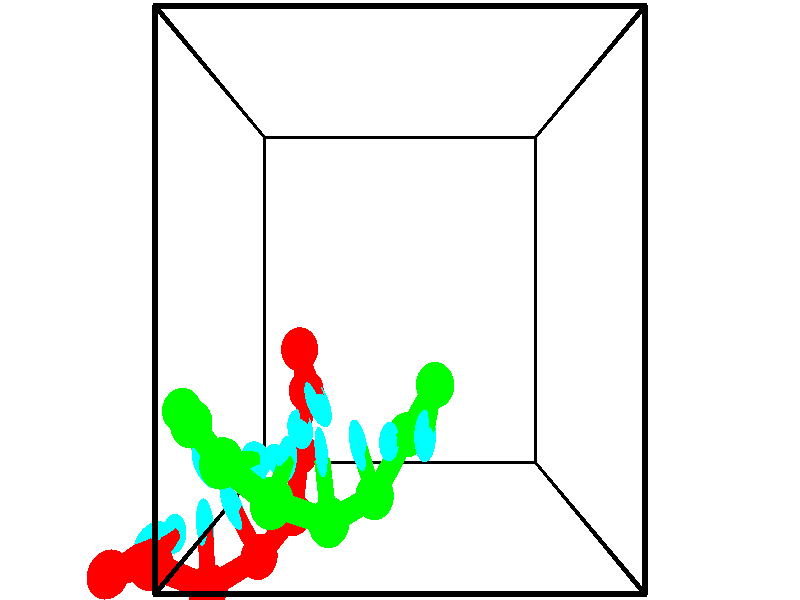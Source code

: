 // switches for output
#declare DRAW_BASES = 1; // possible values are 0, 1; only relevant for DNA ribbons
#declare DRAW_BASES_TYPE = 3; // possible values are 1, 2, 3; only relevant for DNA ribbons
#declare DRAW_FOG = 0; // set to 1 to enable fog

#include "colors.inc"

#include "transforms.inc"
background { rgb <1, 1, 1>}

#default {
   normal{
       ripples 0.25
       frequency 0.20
       turbulence 0.2
       lambda 5
   }
	finish {
		phong 0.1
		phong_size 40.
	}
}

// original window dimensions: 1024x640


// camera settings

camera {
	sky <-0, 1, 0>
	up <-0, 1, 0>
	right 1.6 * <1, 0, 0>
	location <2.5, 2.5, 11.1562>
	look_at <2.5, 2.5, 2.5>
	direction <0, 0, -8.6562>
	angle 67.0682
}


# declare cpy_camera_pos = <2.5, 2.5, 11.1562>;
# if (DRAW_FOG = 1)
fog {
	fog_type 2
	up vnormalize(cpy_camera_pos)
	color rgbt<1,1,1,0.3>
	distance 1e-5
	fog_alt 3e-3
	fog_offset 4
}
# end


// LIGHTS

# declare lum = 6;
global_settings {
	ambient_light rgb lum * <0.05, 0.05, 0.05>
	max_trace_level 15
}# declare cpy_direct_light_amount = 0.25;
light_source
{	1000 * <-1, -1, 1>,
	rgb lum * cpy_direct_light_amount
	parallel
}

light_source
{	1000 * <1, 1, -1>,
	rgb lum * cpy_direct_light_amount
	parallel
}

// strand 0

// nucleotide -1

// particle -1
sphere {
	<-1.241443, -0.433351, 3.408635> 0.250000
	pigment { color rgbt <1,0,0,0> }
	no_shadow
}
cylinder {
	<-1.060890, -0.348160, 3.062018>,  <-0.952558, -0.297045, 2.854048>, 0.100000
	pigment { color rgbt <1,0,0,0> }
	no_shadow
}
cylinder {
	<-1.060890, -0.348160, 3.062018>,  <-1.241443, -0.433351, 3.408635>, 0.100000
	pigment { color rgbt <1,0,0,0> }
	no_shadow
}

// particle -1
sphere {
	<-1.060890, -0.348160, 3.062018> 0.100000
	pigment { color rgbt <1,0,0,0> }
	no_shadow
}
sphere {
	0, 1
	scale<0.080000,0.200000,0.300000>
	matrix <0.828956, 0.259353, 0.495548,
		0.330282, -0.942006, -0.059483,
		0.451382, 0.212980, -0.866541,
		-0.925475, -0.284266, 2.802056>
	pigment { color rgbt <0,1,1,0> }
	no_shadow
}
cylinder {
	<-0.589356, -0.245923, 3.649100>,  <-1.241443, -0.433351, 3.408635>, 0.130000
	pigment { color rgbt <1,0,0,0> }
	no_shadow
}

// nucleotide -1

// particle -1
sphere {
	<-0.589356, -0.245923, 3.649100> 0.250000
	pigment { color rgbt <1,0,0,0> }
	no_shadow
}
cylinder {
	<-0.574982, -0.186945, 3.253733>,  <-0.566357, -0.151558, 3.016513>, 0.100000
	pigment { color rgbt <1,0,0,0> }
	no_shadow
}
cylinder {
	<-0.574982, -0.186945, 3.253733>,  <-0.589356, -0.245923, 3.649100>, 0.100000
	pigment { color rgbt <1,0,0,0> }
	no_shadow
}

// particle -1
sphere {
	<-0.574982, -0.186945, 3.253733> 0.100000
	pigment { color rgbt <1,0,0,0> }
	no_shadow
}
sphere {
	0, 1
	scale<0.080000,0.200000,0.300000>
	matrix <0.910586, 0.402681, 0.093176,
		0.411755, -0.903387, -0.119791,
		0.035937, 0.147446, -0.988417,
		-0.564201, -0.142711, 2.957207>
	pigment { color rgbt <0,1,1,0> }
	no_shadow
}
cylinder {
	<-0.013864, -0.644053, 3.249370>,  <-0.589356, -0.245923, 3.649100>, 0.130000
	pigment { color rgbt <1,0,0,0> }
	no_shadow
}

// nucleotide -1

// particle -1
sphere {
	<-0.013864, -0.644053, 3.249370> 0.250000
	pigment { color rgbt <1,0,0,0> }
	no_shadow
}
cylinder {
	<-0.101616, -0.310230, 3.047227>,  <-0.154267, -0.109936, 2.925941>, 0.100000
	pigment { color rgbt <1,0,0,0> }
	no_shadow
}
cylinder {
	<-0.101616, -0.310230, 3.047227>,  <-0.013864, -0.644053, 3.249370>, 0.100000
	pigment { color rgbt <1,0,0,0> }
	no_shadow
}

// particle -1
sphere {
	<-0.101616, -0.310230, 3.047227> 0.100000
	pigment { color rgbt <1,0,0,0> }
	no_shadow
}
sphere {
	0, 1
	scale<0.080000,0.200000,0.300000>
	matrix <0.953870, 0.292278, 0.068591,
		0.204949, -0.466998, -0.860180,
		-0.219380, 0.834558, -0.505358,
		-0.167430, -0.059863, 2.895620>
	pigment { color rgbt <0,1,1,0> }
	no_shadow
}
cylinder {
	<0.548185, -0.466857, 2.789723>,  <-0.013864, -0.644053, 3.249370>, 0.130000
	pigment { color rgbt <1,0,0,0> }
	no_shadow
}

// nucleotide -1

// particle -1
sphere {
	<0.548185, -0.466857, 2.789723> 0.250000
	pigment { color rgbt <1,0,0,0> }
	no_shadow
}
cylinder {
	<0.360573, -0.119646, 2.854888>,  <0.248006, 0.088680, 2.893987>, 0.100000
	pigment { color rgbt <1,0,0,0> }
	no_shadow
}
cylinder {
	<0.360573, -0.119646, 2.854888>,  <0.548185, -0.466857, 2.789723>, 0.100000
	pigment { color rgbt <1,0,0,0> }
	no_shadow
}

// particle -1
sphere {
	<0.360573, -0.119646, 2.854888> 0.100000
	pigment { color rgbt <1,0,0,0> }
	no_shadow
}
sphere {
	0, 1
	scale<0.080000,0.200000,0.300000>
	matrix <0.882724, 0.454803, 0.118120,
		0.028439, 0.199208, -0.979544,
		-0.469030, 0.868027, 0.162912,
		0.219864, 0.140762, 2.903762>
	pigment { color rgbt <0,1,1,0> }
	no_shadow
}
cylinder {
	<0.979307, -0.045572, 2.545559>,  <0.548185, -0.466857, 2.789723>, 0.130000
	pigment { color rgbt <1,0,0,0> }
	no_shadow
}

// nucleotide -1

// particle -1
sphere {
	<0.979307, -0.045572, 2.545559> 0.250000
	pigment { color rgbt <1,0,0,0> }
	no_shadow
}
cylinder {
	<0.731201, 0.215406, 2.719725>,  <0.582338, 0.371994, 2.824224>, 0.100000
	pigment { color rgbt <1,0,0,0> }
	no_shadow
}
cylinder {
	<0.731201, 0.215406, 2.719725>,  <0.979307, -0.045572, 2.545559>, 0.100000
	pigment { color rgbt <1,0,0,0> }
	no_shadow
}

// particle -1
sphere {
	<0.731201, 0.215406, 2.719725> 0.100000
	pigment { color rgbt <1,0,0,0> }
	no_shadow
}
sphere {
	0, 1
	scale<0.080000,0.200000,0.300000>
	matrix <0.769240, 0.614542, 0.174951,
		-0.153434, 0.443453, -0.883067,
		-0.620264, 0.652447, 0.435414,
		0.545122, 0.411140, 2.850349>
	pigment { color rgbt <0,1,1,0> }
	no_shadow
}
cylinder {
	<1.026039, 0.604168, 2.215334>,  <0.979307, -0.045572, 2.545559>, 0.130000
	pigment { color rgbt <1,0,0,0> }
	no_shadow
}

// nucleotide -1

// particle -1
sphere {
	<1.026039, 0.604168, 2.215334> 0.250000
	pigment { color rgbt <1,0,0,0> }
	no_shadow
}
cylinder {
	<0.915245, 0.645533, 2.597451>,  <0.848769, 0.670352, 2.826722>, 0.100000
	pigment { color rgbt <1,0,0,0> }
	no_shadow
}
cylinder {
	<0.915245, 0.645533, 2.597451>,  <1.026039, 0.604168, 2.215334>, 0.100000
	pigment { color rgbt <1,0,0,0> }
	no_shadow
}

// particle -1
sphere {
	<0.915245, 0.645533, 2.597451> 0.100000
	pigment { color rgbt <1,0,0,0> }
	no_shadow
}
sphere {
	0, 1
	scale<0.080000,0.200000,0.300000>
	matrix <0.808753, 0.561924, 0.173666,
		-0.518843, 0.820700, -0.239279,
		-0.276984, 0.103413, 0.955294,
		0.832150, 0.676556, 2.884039>
	pigment { color rgbt <0,1,1,0> }
	no_shadow
}
cylinder {
	<1.134243, 1.400412, 2.356824>,  <1.026039, 0.604168, 2.215334>, 0.130000
	pigment { color rgbt <1,0,0,0> }
	no_shadow
}

// nucleotide -1

// particle -1
sphere {
	<1.134243, 1.400412, 2.356824> 0.250000
	pigment { color rgbt <1,0,0,0> }
	no_shadow
}
cylinder {
	<1.140961, 1.196615, 2.700949>,  <1.144991, 1.074337, 2.907423>, 0.100000
	pigment { color rgbt <1,0,0,0> }
	no_shadow
}
cylinder {
	<1.140961, 1.196615, 2.700949>,  <1.134243, 1.400412, 2.356824>, 0.100000
	pigment { color rgbt <1,0,0,0> }
	no_shadow
}

// particle -1
sphere {
	<1.140961, 1.196615, 2.700949> 0.100000
	pigment { color rgbt <1,0,0,0> }
	no_shadow
}
sphere {
	0, 1
	scale<0.080000,0.200000,0.300000>
	matrix <0.648473, 0.660477, 0.378487,
		-0.761052, 0.551533, 0.341484,
		0.016794, -0.509492, 0.860312,
		1.145999, 1.043768, 2.959042>
	pigment { color rgbt <0,1,1,0> }
	no_shadow
}
cylinder {
	<1.125745, 1.938295, 2.888988>,  <1.134243, 1.400412, 2.356824>, 0.130000
	pigment { color rgbt <1,0,0,0> }
	no_shadow
}

// nucleotide -1

// particle -1
sphere {
	<1.125745, 1.938295, 2.888988> 0.250000
	pigment { color rgbt <1,0,0,0> }
	no_shadow
}
cylinder {
	<1.292274, 1.612703, 3.051032>,  <1.392192, 1.417348, 3.148258>, 0.100000
	pigment { color rgbt <1,0,0,0> }
	no_shadow
}
cylinder {
	<1.292274, 1.612703, 3.051032>,  <1.125745, 1.938295, 2.888988>, 0.100000
	pigment { color rgbt <1,0,0,0> }
	no_shadow
}

// particle -1
sphere {
	<1.292274, 1.612703, 3.051032> 0.100000
	pigment { color rgbt <1,0,0,0> }
	no_shadow
}
sphere {
	0, 1
	scale<0.080000,0.200000,0.300000>
	matrix <0.710786, 0.569215, 0.413252,
		-0.566973, 0.115901, 0.815542,
		0.416323, -0.813979, 0.405110,
		1.417171, 1.368510, 3.172565>
	pigment { color rgbt <0,1,1,0> }
	no_shadow
}
// strand 1

// nucleotide -1

// particle -1
sphere {
	<2.958837, 1.573130, 3.259017> 0.250000
	pigment { color rgbt <0,1,0,0> }
	no_shadow
}
cylinder {
	<2.873741, 1.313048, 3.550763>,  <2.822684, 1.156999, 3.725811>, 0.100000
	pigment { color rgbt <0,1,0,0> }
	no_shadow
}
cylinder {
	<2.873741, 1.313048, 3.550763>,  <2.958837, 1.573130, 3.259017>, 0.100000
	pigment { color rgbt <0,1,0,0> }
	no_shadow
}

// particle -1
sphere {
	<2.873741, 1.313048, 3.550763> 0.100000
	pigment { color rgbt <0,1,0,0> }
	no_shadow
}
sphere {
	0, 1
	scale<0.080000,0.200000,0.300000>
	matrix <-0.822061, -0.284386, -0.493296,
		0.528165, -0.704527, -0.474008,
		-0.212739, -0.650205, 0.729367,
		2.809920, 1.117986, 3.769573>
	pigment { color rgbt <0,1,1,0> }
	no_shadow
}
cylinder {
	<2.590697, 0.977004, 2.964890>,  <2.958837, 1.573130, 3.259017>, 0.130000
	pigment { color rgbt <0,1,0,0> }
	no_shadow
}

// nucleotide -1

// particle -1
sphere {
	<2.590697, 0.977004, 2.964890> 0.250000
	pigment { color rgbt <0,1,0,0> }
	no_shadow
}
cylinder {
	<2.463760, 1.006331, 3.343080>,  <2.387599, 1.023927, 3.569993>, 0.100000
	pigment { color rgbt <0,1,0,0> }
	no_shadow
}
cylinder {
	<2.463760, 1.006331, 3.343080>,  <2.590697, 0.977004, 2.964890>, 0.100000
	pigment { color rgbt <0,1,0,0> }
	no_shadow
}

// particle -1
sphere {
	<2.463760, 1.006331, 3.343080> 0.100000
	pigment { color rgbt <0,1,0,0> }
	no_shadow
}
sphere {
	0, 1
	scale<0.080000,0.200000,0.300000>
	matrix <-0.946585, -0.084616, -0.311153,
		0.057189, -0.993713, 0.096253,
		-0.317341, 0.073317, 0.945473,
		2.368558, 1.028327, 3.626721>
	pigment { color rgbt <0,1,1,0> }
	no_shadow
}
cylinder {
	<2.169781, 0.374738, 3.306992>,  <2.590697, 0.977003, 2.964890>, 0.130000
	pigment { color rgbt <0,1,0,0> }
	no_shadow
}

// nucleotide -1

// particle -1
sphere {
	<2.169781, 0.374738, 3.306992> 0.250000
	pigment { color rgbt <0,1,0,0> }
	no_shadow
}
cylinder {
	<2.063004, 0.722620, 3.473054>,  <1.998937, 0.931350, 3.572691>, 0.100000
	pigment { color rgbt <0,1,0,0> }
	no_shadow
}
cylinder {
	<2.063004, 0.722620, 3.473054>,  <2.169781, 0.374738, 3.306992>, 0.100000
	pigment { color rgbt <0,1,0,0> }
	no_shadow
}

// particle -1
sphere {
	<2.063004, 0.722620, 3.473054> 0.100000
	pigment { color rgbt <0,1,0,0> }
	no_shadow
}
sphere {
	0, 1
	scale<0.080000,0.200000,0.300000>
	matrix <-0.953890, -0.177103, -0.242339,
		-0.137238, -0.460705, 0.876879,
		-0.266945, 0.869704, 0.415156,
		1.982920, 0.983532, 3.597600>
	pigment { color rgbt <0,1,1,0> }
	no_shadow
}
cylinder {
	<1.634215, 0.238261, 3.784019>,  <2.169781, 0.374738, 3.306992>, 0.130000
	pigment { color rgbt <0,1,0,0> }
	no_shadow
}

// nucleotide -1

// particle -1
sphere {
	<1.634215, 0.238261, 3.784019> 0.250000
	pigment { color rgbt <0,1,0,0> }
	no_shadow
}
cylinder {
	<1.561409, 0.597414, 3.623681>,  <1.517726, 0.812906, 3.527478>, 0.100000
	pigment { color rgbt <0,1,0,0> }
	no_shadow
}
cylinder {
	<1.561409, 0.597414, 3.623681>,  <1.634215, 0.238261, 3.784019>, 0.100000
	pigment { color rgbt <0,1,0,0> }
	no_shadow
}

// particle -1
sphere {
	<1.561409, 0.597414, 3.623681> 0.100000
	pigment { color rgbt <0,1,0,0> }
	no_shadow
}
sphere {
	0, 1
	scale<0.080000,0.200000,0.300000>
	matrix <-0.983288, -0.167825, 0.070564,
		-0.003914, 0.406991, 0.913424,
		-0.182014, 0.897883, -0.400846,
		1.506805, 0.866779, 3.503427>
	pigment { color rgbt <0,1,1,0> }
	no_shadow
}
cylinder {
	<1.007180, 0.528046, 4.124022>,  <1.634215, 0.238261, 3.784019>, 0.130000
	pigment { color rgbt <0,1,0,0> }
	no_shadow
}

// nucleotide -1

// particle -1
sphere {
	<1.007180, 0.528046, 4.124022> 0.250000
	pigment { color rgbt <0,1,0,0> }
	no_shadow
}
cylinder {
	<1.041664, 0.697558, 3.763360>,  <1.062355, 0.799265, 3.546963>, 0.100000
	pigment { color rgbt <0,1,0,0> }
	no_shadow
}
cylinder {
	<1.041664, 0.697558, 3.763360>,  <1.007180, 0.528046, 4.124022>, 0.100000
	pigment { color rgbt <0,1,0,0> }
	no_shadow
}

// particle -1
sphere {
	<1.041664, 0.697558, 3.763360> 0.100000
	pigment { color rgbt <0,1,0,0> }
	no_shadow
}
sphere {
	0, 1
	scale<0.080000,0.200000,0.300000>
	matrix <-0.954993, -0.222675, -0.195969,
		-0.283823, 0.877968, 0.385509,
		0.086211, 0.423779, -0.901654,
		1.067527, 0.824692, 3.492864>
	pigment { color rgbt <0,1,1,0> }
	no_shadow
}
cylinder {
	<0.399604, 0.899884, 4.054025>,  <1.007180, 0.528046, 4.124022>, 0.130000
	pigment { color rgbt <0,1,0,0> }
	no_shadow
}

// nucleotide -1

// particle -1
sphere {
	<0.399604, 0.899884, 4.054025> 0.250000
	pigment { color rgbt <0,1,0,0> }
	no_shadow
}
cylinder {
	<0.546822, 0.838408, 3.687217>,  <0.635152, 0.801522, 3.467133>, 0.100000
	pigment { color rgbt <0,1,0,0> }
	no_shadow
}
cylinder {
	<0.546822, 0.838408, 3.687217>,  <0.399604, 0.899884, 4.054025>, 0.100000
	pigment { color rgbt <0,1,0,0> }
	no_shadow
}

// particle -1
sphere {
	<0.546822, 0.838408, 3.687217> 0.100000
	pigment { color rgbt <0,1,0,0> }
	no_shadow
}
sphere {
	0, 1
	scale<0.080000,0.200000,0.300000>
	matrix <-0.884256, -0.362765, -0.294096,
		-0.287462, 0.919119, -0.269415,
		0.368044, -0.153691, -0.917019,
		0.657235, 0.792301, 3.412112>
	pigment { color rgbt <0,1,1,0> }
	no_shadow
}
cylinder {
	<-0.105909, 1.211543, 3.613651>,  <0.399604, 0.899884, 4.054025>, 0.130000
	pigment { color rgbt <0,1,0,0> }
	no_shadow
}

// nucleotide -1

// particle -1
sphere {
	<-0.105909, 1.211543, 3.613651> 0.250000
	pigment { color rgbt <0,1,0,0> }
	no_shadow
}
cylinder {
	<0.083183, 0.934169, 3.396147>,  <0.196639, 0.767744, 3.265646>, 0.100000
	pigment { color rgbt <0,1,0,0> }
	no_shadow
}
cylinder {
	<0.083183, 0.934169, 3.396147>,  <-0.105909, 1.211543, 3.613651>, 0.100000
	pigment { color rgbt <0,1,0,0> }
	no_shadow
}

// particle -1
sphere {
	<0.083183, 0.934169, 3.396147> 0.100000
	pigment { color rgbt <0,1,0,0> }
	no_shadow
}
sphere {
	0, 1
	scale<0.080000,0.200000,0.300000>
	matrix <-0.870976, -0.273928, -0.407877,
		0.133885, 0.666417, -0.733460,
		0.472732, -0.693435, -0.543758,
		0.225003, 0.726138, 3.233020>
	pigment { color rgbt <0,1,1,0> }
	no_shadow
}
cylinder {
	<-0.465976, 1.253410, 2.951952>,  <-0.105909, 1.211543, 3.613651>, 0.130000
	pigment { color rgbt <0,1,0,0> }
	no_shadow
}

// nucleotide -1

// particle -1
sphere {
	<-0.465976, 1.253410, 2.951952> 0.250000
	pigment { color rgbt <0,1,0,0> }
	no_shadow
}
cylinder {
	<-0.261002, 0.910766, 2.976051>,  <-0.138017, 0.705180, 2.990510>, 0.100000
	pigment { color rgbt <0,1,0,0> }
	no_shadow
}
cylinder {
	<-0.261002, 0.910766, 2.976051>,  <-0.465976, 1.253410, 2.951952>, 0.100000
	pigment { color rgbt <0,1,0,0> }
	no_shadow
}

// particle -1
sphere {
	<-0.261002, 0.910766, 2.976051> 0.100000
	pigment { color rgbt <0,1,0,0> }
	no_shadow
}
sphere {
	0, 1
	scale<0.080000,0.200000,0.300000>
	matrix <-0.754995, -0.482852, -0.443663,
		0.409136, 0.181863, -0.894166,
		0.512436, -0.856609, 0.060246,
		-0.107271, 0.653783, 2.994125>
	pigment { color rgbt <0,1,1,0> }
	no_shadow
}
// box output
cylinder {
	<0.000000, 0.000000, 0.000000>,  <5.000000, 0.000000, 0.000000>, 0.025000
	pigment { color rgbt <0,0,0,0> }
	no_shadow
}
cylinder {
	<0.000000, 0.000000, 0.000000>,  <0.000000, 5.000000, 0.000000>, 0.025000
	pigment { color rgbt <0,0,0,0> }
	no_shadow
}
cylinder {
	<0.000000, 0.000000, 0.000000>,  <0.000000, 0.000000, 5.000000>, 0.025000
	pigment { color rgbt <0,0,0,0> }
	no_shadow
}
cylinder {
	<5.000000, 5.000000, 5.000000>,  <0.000000, 5.000000, 5.000000>, 0.025000
	pigment { color rgbt <0,0,0,0> }
	no_shadow
}
cylinder {
	<5.000000, 5.000000, 5.000000>,  <5.000000, 0.000000, 5.000000>, 0.025000
	pigment { color rgbt <0,0,0,0> }
	no_shadow
}
cylinder {
	<5.000000, 5.000000, 5.000000>,  <5.000000, 5.000000, 0.000000>, 0.025000
	pigment { color rgbt <0,0,0,0> }
	no_shadow
}
cylinder {
	<0.000000, 0.000000, 5.000000>,  <0.000000, 5.000000, 5.000000>, 0.025000
	pigment { color rgbt <0,0,0,0> }
	no_shadow
}
cylinder {
	<0.000000, 0.000000, 5.000000>,  <5.000000, 0.000000, 5.000000>, 0.025000
	pigment { color rgbt <0,0,0,0> }
	no_shadow
}
cylinder {
	<5.000000, 5.000000, 0.000000>,  <0.000000, 5.000000, 0.000000>, 0.025000
	pigment { color rgbt <0,0,0,0> }
	no_shadow
}
cylinder {
	<5.000000, 5.000000, 0.000000>,  <5.000000, 0.000000, 0.000000>, 0.025000
	pigment { color rgbt <0,0,0,0> }
	no_shadow
}
cylinder {
	<5.000000, 0.000000, 5.000000>,  <5.000000, 0.000000, 0.000000>, 0.025000
	pigment { color rgbt <0,0,0,0> }
	no_shadow
}
cylinder {
	<0.000000, 5.000000, 0.000000>,  <0.000000, 5.000000, 5.000000>, 0.025000
	pigment { color rgbt <0,0,0,0> }
	no_shadow
}
// end of box output
